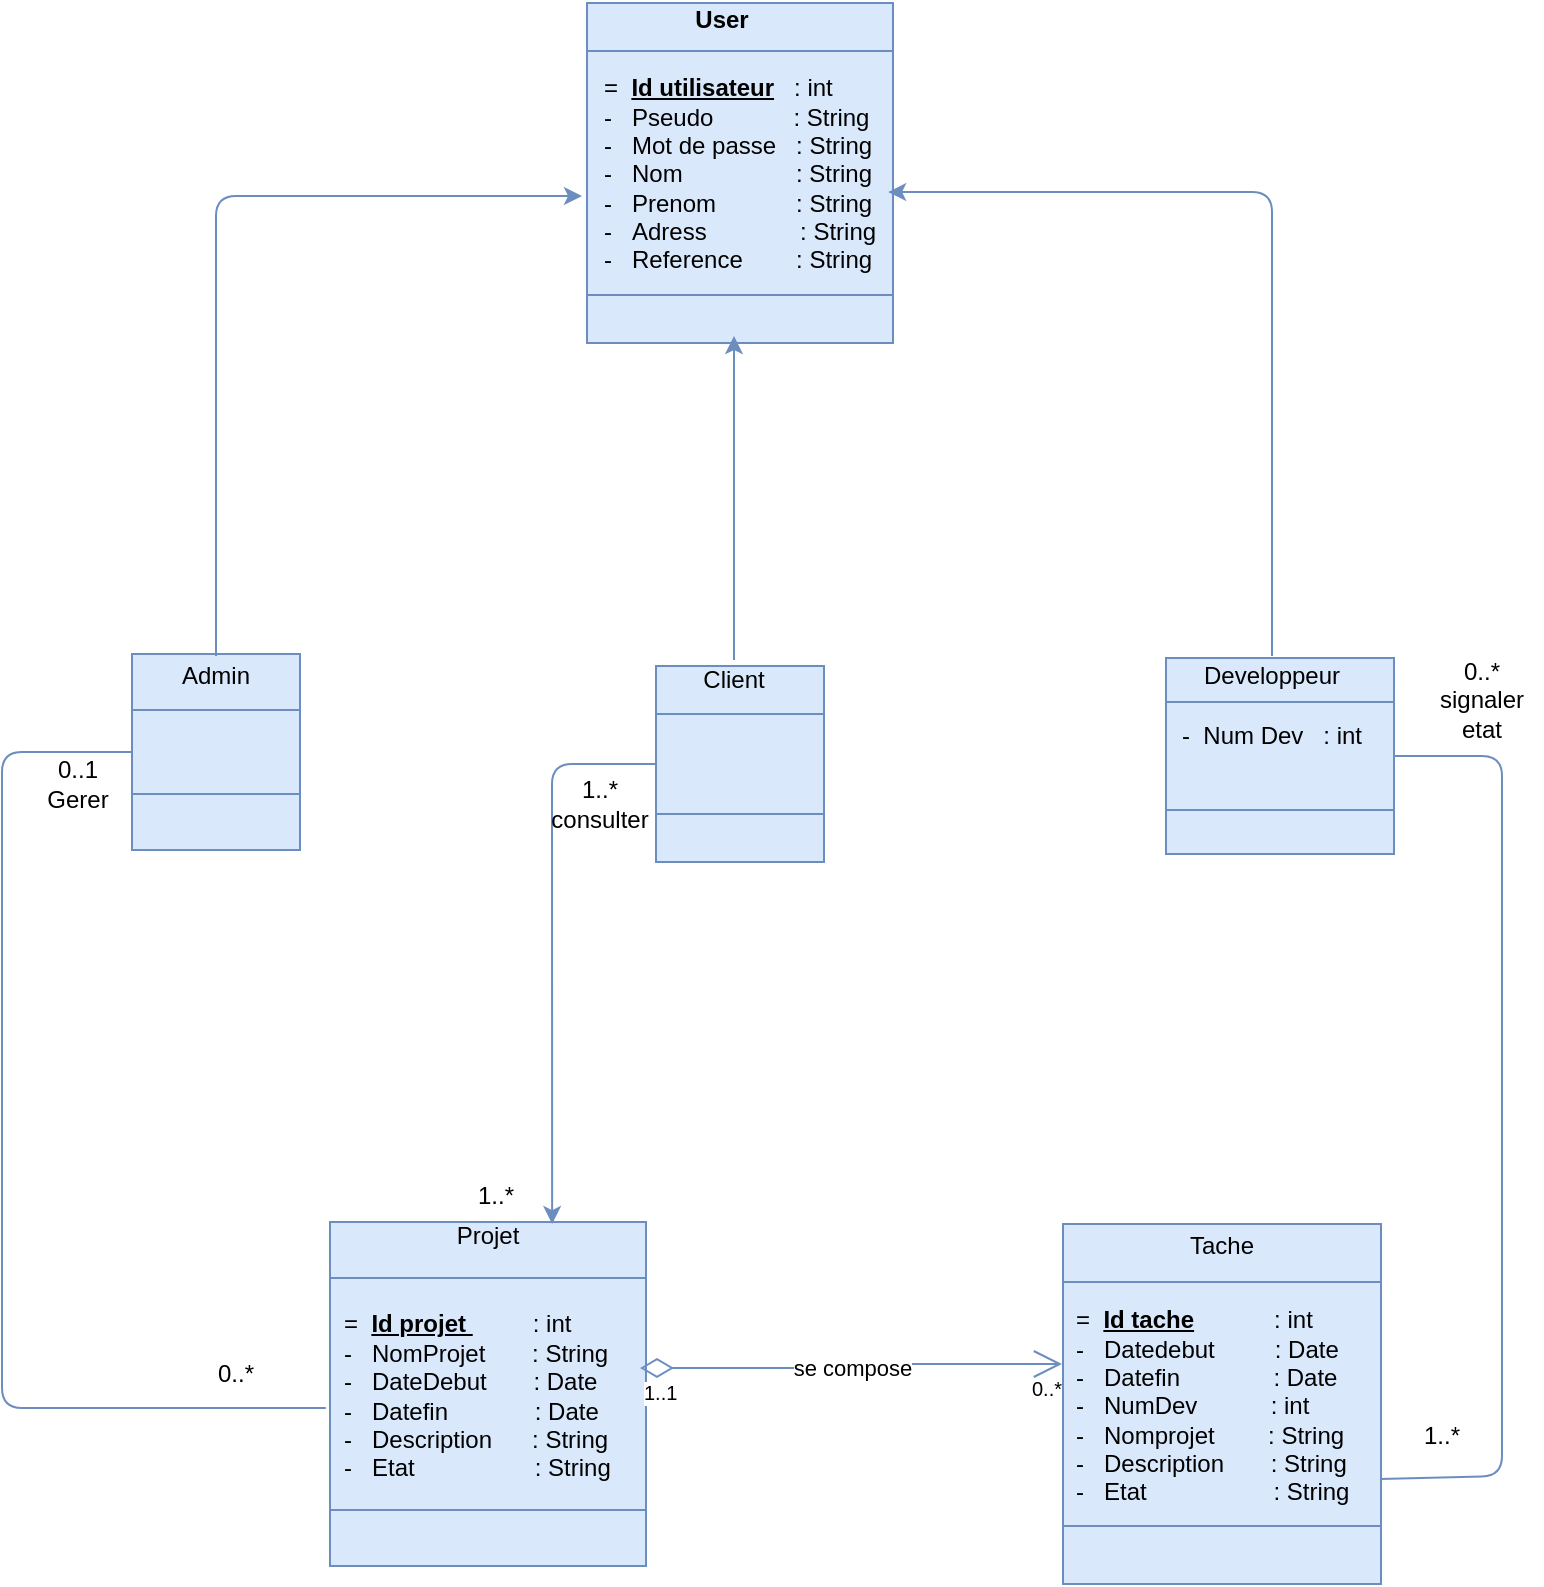 <mxfile version="12.2.4" pages="1"><diagram id="xYduyWsHMDdIEKQuHjoa" name="Page-1"><mxGraphModel dx="944" dy="453" grid="1" gridSize="10" guides="1" tooltips="1" connect="1" arrows="1" fold="1" page="1" pageScale="1" pageWidth="827" pageHeight="1169" math="0" shadow="0"><root><mxCell id="0"/><mxCell id="1" parent="0"/><mxCell id="2" value="" style="shape=process;whiteSpace=wrap;html=1;backgroundOutline=1;rotation=90;size=0.141;fillColor=#dae8fc;strokeColor=#6c8ebf;" parent="1" vertex="1"><mxGeometry x="324" y="132" width="170" height="153" as="geometry"/></mxCell><mxCell id="3" value="" style="shape=process;whiteSpace=wrap;html=1;backgroundOutline=1;rotation=90;size=0.286;fillColor=#dae8fc;strokeColor=#6c8ebf;" parent="1" vertex="1"><mxGeometry x="98" y="456" width="98" height="84" as="geometry"/></mxCell><mxCell id="4" value="" style="shape=process;whiteSpace=wrap;html=1;backgroundOutline=1;rotation=90;size=0.245;fillColor=#dae8fc;strokeColor=#6c8ebf;" parent="1" vertex="1"><mxGeometry x="360" y="462" width="98" height="84" as="geometry"/></mxCell><mxCell id="5" value="" style="shape=process;whiteSpace=wrap;html=1;backgroundOutline=1;rotation=90;size=0.224;fillColor=#dae8fc;strokeColor=#6c8ebf;" parent="1" vertex="1"><mxGeometry x="630" y="443" width="98" height="114" as="geometry"/></mxCell><mxCell id="6" value="" style="shape=process;whiteSpace=wrap;html=1;backgroundOutline=1;rotation=90;size=0.165;fillColor=#dae8fc;strokeColor=#6c8ebf;" parent="1" vertex="1"><mxGeometry x="197" y="740" width="172" height="158" as="geometry"/></mxCell><mxCell id="7" value="" style="shape=process;whiteSpace=wrap;html=1;backgroundOutline=1;rotation=90;size=0.163;fillColor=#dae8fc;strokeColor=#6c8ebf;" parent="1" vertex="1"><mxGeometry x="560" y="744.5" width="180" height="159" as="geometry"/></mxCell><mxCell id="8" value="&lt;b&gt;User&lt;/b&gt;" style="text;html=1;strokeColor=none;fillColor=none;align=center;verticalAlign=middle;whiteSpace=wrap;rounded=0;" parent="1" vertex="1"><mxGeometry x="380" y="122" width="40" height="20" as="geometry"/></mxCell><mxCell id="9" value="Admin" style="text;html=1;strokeColor=none;fillColor=none;align=center;verticalAlign=middle;whiteSpace=wrap;rounded=0;" parent="1" vertex="1"><mxGeometry x="127" y="450" width="40" height="20" as="geometry"/></mxCell><mxCell id="10" value="Client" style="text;html=1;strokeColor=none;fillColor=none;align=center;verticalAlign=middle;whiteSpace=wrap;rounded=0;" parent="1" vertex="1"><mxGeometry x="386" y="452" width="40" height="20" as="geometry"/></mxCell><mxCell id="11" value="Developpeur" style="text;html=1;strokeColor=none;fillColor=none;align=center;verticalAlign=middle;whiteSpace=wrap;rounded=0;" parent="1" vertex="1"><mxGeometry x="655" y="450" width="40" height="20" as="geometry"/></mxCell><mxCell id="12" value="Projet" style="text;html=1;strokeColor=none;fillColor=none;align=center;verticalAlign=middle;whiteSpace=wrap;rounded=0;" parent="1" vertex="1"><mxGeometry x="263" y="730" width="40" height="20" as="geometry"/></mxCell><mxCell id="13" value="Tache" style="text;html=1;strokeColor=none;fillColor=none;align=center;verticalAlign=middle;whiteSpace=wrap;rounded=0;" parent="1" vertex="1"><mxGeometry x="630" y="734.5" width="40" height="20" as="geometry"/></mxCell><mxCell id="14" value="=&amp;nbsp; &lt;u&gt;&lt;b&gt;Id utilisateur&lt;/b&gt;&lt;/u&gt;&amp;nbsp; &amp;nbsp;: int&lt;br&gt;-&amp;nbsp; &amp;nbsp;Pseudo&amp;nbsp; &amp;nbsp; &amp;nbsp; &amp;nbsp; &amp;nbsp; &amp;nbsp; : String&lt;br&gt;-&amp;nbsp; &amp;nbsp;Mot de passe&amp;nbsp; &amp;nbsp;: String&lt;br&gt;-&amp;nbsp; &amp;nbsp;Nom&amp;nbsp; &amp;nbsp; &amp;nbsp; &amp;nbsp; &amp;nbsp; &amp;nbsp; &amp;nbsp; &amp;nbsp; &amp;nbsp;: String&lt;br&gt;-&amp;nbsp; &amp;nbsp;Prenom&amp;nbsp; &amp;nbsp; &amp;nbsp; &amp;nbsp; &amp;nbsp; &amp;nbsp; : String&lt;br&gt;-&amp;nbsp; &amp;nbsp;Adress&amp;nbsp; &amp;nbsp; &amp;nbsp; &amp;nbsp; &amp;nbsp; &amp;nbsp; &amp;nbsp; : String&lt;br&gt;-&amp;nbsp; &amp;nbsp;Reference&amp;nbsp; &amp;nbsp; &amp;nbsp; &amp;nbsp; : String" style="text;html=1;strokeColor=none;fillColor=none;align=left;verticalAlign=middle;whiteSpace=wrap;rounded=0;" parent="1" vertex="1"><mxGeometry x="339" y="154" width="140" height="110" as="geometry"/></mxCell><mxCell id="17" value="-&amp;nbsp; Num Dev&amp;nbsp; &amp;nbsp;: int" style="text;html=1;strokeColor=none;fillColor=none;align=center;verticalAlign=middle;whiteSpace=wrap;rounded=0;" parent="1" vertex="1"><mxGeometry x="625" y="480" width="100" height="20" as="geometry"/></mxCell><mxCell id="18" value="&lt;span&gt;=&amp;nbsp;&amp;nbsp;&lt;/span&gt;&lt;u&gt;&lt;b&gt;Id projet&amp;nbsp;&lt;/b&gt;&lt;/u&gt;&lt;span&gt;&amp;nbsp; &amp;nbsp; &amp;nbsp; &amp;nbsp; &amp;nbsp;: int&lt;/span&gt;&lt;br&gt;&lt;span&gt;-&amp;nbsp; &amp;nbsp;NomProjet&amp;nbsp; &amp;nbsp; &amp;nbsp; &amp;nbsp;: String&lt;/span&gt;&lt;br&gt;&lt;span&gt;-&amp;nbsp; &amp;nbsp;DateDebut&amp;nbsp; &amp;nbsp; &amp;nbsp; &amp;nbsp;: Date&lt;/span&gt;&lt;br&gt;&lt;span&gt;-&amp;nbsp; &amp;nbsp;Datefin&amp;nbsp; &amp;nbsp; &amp;nbsp; &amp;nbsp; &amp;nbsp; &amp;nbsp; &amp;nbsp;: Date&lt;/span&gt;&lt;br&gt;&lt;span&gt;-&amp;nbsp; &amp;nbsp;Description&amp;nbsp; &amp;nbsp; &amp;nbsp; : String&lt;/span&gt;&lt;br&gt;&lt;span&gt;-&amp;nbsp; &amp;nbsp;Etat&amp;nbsp; &amp;nbsp; &amp;nbsp; &amp;nbsp; &amp;nbsp; &amp;nbsp; &amp;nbsp; &amp;nbsp; &amp;nbsp; : String&lt;/span&gt;" style="text;html=1;strokeColor=none;fillColor=none;align=left;verticalAlign=middle;whiteSpace=wrap;rounded=0;" parent="1" vertex="1"><mxGeometry x="209" y="760" width="150" height="120" as="geometry"/></mxCell><mxCell id="19" value="&lt;span&gt;=&amp;nbsp;&amp;nbsp;&lt;/span&gt;&lt;u&gt;&lt;b&gt;Id tache&lt;/b&gt;&lt;/u&gt;&lt;span&gt;&amp;nbsp; &amp;nbsp; &amp;nbsp; &amp;nbsp; &amp;nbsp; &amp;nbsp; : int&lt;/span&gt;&lt;br&gt;&lt;span&gt;-&amp;nbsp; &amp;nbsp;Datedebut&amp;nbsp; &amp;nbsp; &amp;nbsp; &amp;nbsp; &amp;nbsp;: Date&amp;nbsp;&lt;br&gt;&lt;/span&gt;&lt;span&gt;-&amp;nbsp; &amp;nbsp;Datefin&amp;nbsp; &amp;nbsp; &amp;nbsp; &amp;nbsp; &amp;nbsp; &amp;nbsp; &amp;nbsp; : Date&amp;nbsp;&amp;nbsp;&lt;/span&gt;&lt;br&gt;&lt;span&gt;-&amp;nbsp; &amp;nbsp;NumDev&amp;nbsp; &amp;nbsp; &amp;nbsp; &amp;nbsp; &amp;nbsp; &amp;nbsp;: int&lt;/span&gt;&lt;br&gt;&lt;span&gt;-&amp;nbsp; &amp;nbsp;Nomprojet&amp;nbsp; &amp;nbsp; &amp;nbsp; &amp;nbsp; : String&lt;/span&gt;&lt;br&gt;&lt;span&gt;-&amp;nbsp; &amp;nbsp;Description&amp;nbsp; &amp;nbsp; &amp;nbsp; &amp;nbsp;: String&lt;/span&gt;&lt;br&gt;&lt;span&gt;-&amp;nbsp; &amp;nbsp;Etat&amp;nbsp; &amp;nbsp; &amp;nbsp; &amp;nbsp; &amp;nbsp; &amp;nbsp; &amp;nbsp; &amp;nbsp; &amp;nbsp; &amp;nbsp;: String&lt;/span&gt;" style="text;html=1;strokeColor=none;fillColor=none;align=left;verticalAlign=middle;whiteSpace=wrap;rounded=0;" parent="1" vertex="1"><mxGeometry x="575" y="764.5" width="150" height="120" as="geometry"/></mxCell><mxCell id="20" value="" style="endArrow=classic;html=1;exitX=0.5;exitY=0;exitDx=0;exitDy=0;fillColor=#dae8fc;strokeColor=#6c8ebf;" parent="1" source="10" edge="1"><mxGeometry width="50" height="50" relative="1" as="geometry"><mxPoint x="390" y="410" as="sourcePoint"/><mxPoint x="406" y="290" as="targetPoint"/></mxGeometry></mxCell><mxCell id="21" value="" style="endArrow=classic;html=1;exitX=0.5;exitY=0;exitDx=0;exitDy=0;fillColor=#dae8fc;strokeColor=#6c8ebf;" parent="1" source="9" edge="1"><mxGeometry width="50" height="50" relative="1" as="geometry"><mxPoint x="120" y="400" as="sourcePoint"/><mxPoint x="330" y="220" as="targetPoint"/><Array as="points"><mxPoint x="147" y="220"/></Array></mxGeometry></mxCell><mxCell id="22" value="" style="endArrow=classic;html=1;entryX=1.029;entryY=0.582;entryDx=0;entryDy=0;entryPerimeter=0;exitX=0.5;exitY=0;exitDx=0;exitDy=0;fillColor=#dae8fc;strokeColor=#6c8ebf;" parent="1" source="11" target="14" edge="1"><mxGeometry width="50" height="50" relative="1" as="geometry"><mxPoint x="650" y="420" as="sourcePoint"/><mxPoint x="700" y="370" as="targetPoint"/><Array as="points"><mxPoint x="675" y="218"/></Array></mxGeometry></mxCell><mxCell id="23" value="" style="endArrow=classic;html=1;entryX=0.006;entryY=0.297;entryDx=0;entryDy=0;entryPerimeter=0;exitX=0.5;exitY=1;exitDx=0;exitDy=0;fillColor=#dae8fc;strokeColor=#6c8ebf;" parent="1" source="4" target="6" edge="1"><mxGeometry width="50" height="50" relative="1" as="geometry"><mxPoint x="370" y="650" as="sourcePoint"/><mxPoint x="420" y="600" as="targetPoint"/><Array as="points"><mxPoint x="315" y="504"/></Array></mxGeometry></mxCell><mxCell id="24" value="1..*&lt;br&gt;consulter" style="text;html=1;strokeColor=none;fillColor=none;align=center;verticalAlign=middle;whiteSpace=wrap;rounded=0;" parent="1" vertex="1"><mxGeometry x="319" y="514" width="40" height="20" as="geometry"/></mxCell><mxCell id="25" value="1..*" style="text;html=1;strokeColor=none;fillColor=none;align=center;verticalAlign=middle;whiteSpace=wrap;rounded=0;" parent="1" vertex="1"><mxGeometry x="267" y="710" width="40" height="20" as="geometry"/></mxCell><mxCell id="26" value="" style="endArrow=none;html=1;entryX=0.5;entryY=0;entryDx=0;entryDy=0;exitX=1.027;exitY=0.808;exitDx=0;exitDy=0;exitPerimeter=0;fillColor=#dae8fc;strokeColor=#6c8ebf;" parent="1" source="19" target="5" edge="1"><mxGeometry width="50" height="50" relative="1" as="geometry"><mxPoint x="700" y="700" as="sourcePoint"/><mxPoint x="750" y="650" as="targetPoint"/><Array as="points"><mxPoint x="790" y="860"/><mxPoint x="790" y="500"/></Array></mxGeometry></mxCell><mxCell id="27" value="0..*&lt;br&gt;signaler etat" style="text;html=1;strokeColor=none;fillColor=none;align=center;verticalAlign=middle;whiteSpace=wrap;rounded=0;" parent="1" vertex="1"><mxGeometry x="750" y="462" width="60" height="20" as="geometry"/></mxCell><mxCell id="28" value="1..*" style="text;html=1;strokeColor=none;fillColor=none;align=center;verticalAlign=middle;whiteSpace=wrap;rounded=0;" parent="1" vertex="1"><mxGeometry x="740" y="830" width="40" height="20" as="geometry"/></mxCell><mxCell id="29" value="" style="endArrow=none;html=1;entryX=0.541;entryY=1.013;entryDx=0;entryDy=0;entryPerimeter=0;exitX=0.5;exitY=1;exitDx=0;exitDy=0;fillColor=#dae8fc;strokeColor=#6c8ebf;" parent="1" source="3" target="6" edge="1"><mxGeometry width="50" height="50" relative="1" as="geometry"><mxPoint x="30" y="810" as="sourcePoint"/><mxPoint x="80" y="760" as="targetPoint"/><Array as="points"><mxPoint x="40" y="498"/><mxPoint x="40" y="826"/></Array></mxGeometry></mxCell><mxCell id="30" value="0..1&lt;br&gt;Gerer" style="text;html=1;strokeColor=none;fillColor=none;align=center;verticalAlign=middle;whiteSpace=wrap;rounded=0;" parent="1" vertex="1"><mxGeometry x="58" y="504" width="40" height="20" as="geometry"/></mxCell><mxCell id="31" value="0..*" style="text;html=1;strokeColor=none;fillColor=none;align=center;verticalAlign=middle;whiteSpace=wrap;rounded=0;" parent="1" vertex="1"><mxGeometry x="137" y="799" width="40" height="20" as="geometry"/></mxCell><mxCell id="37" value="se compose" style="endArrow=open;html=1;endSize=12;startArrow=diamondThin;startSize=14;startFill=0;edgeStyle=orthogonalEdgeStyle;exitX=1;exitY=0.5;exitDx=0;exitDy=0;entryX=-0.033;entryY=0.446;entryDx=0;entryDy=0;entryPerimeter=0;fillColor=#dae8fc;strokeColor=#6c8ebf;" parent="1" edge="1"><mxGeometry relative="1" as="geometry"><mxPoint x="359" y="806" as="sourcePoint"/><mxPoint x="570" y="804" as="targetPoint"/><Array as="points"><mxPoint x="465" y="806"/><mxPoint x="465" y="804"/></Array></mxGeometry></mxCell><mxCell id="38" value="1..1" style="resizable=0;html=1;align=left;verticalAlign=top;labelBackgroundColor=#ffffff;fontSize=10;" parent="37" connectable="0" vertex="1"><mxGeometry x="-1" relative="1" as="geometry"/></mxCell><mxCell id="39" value="0..*" style="resizable=0;html=1;align=right;verticalAlign=top;labelBackgroundColor=#ffffff;fontSize=10;" parent="37" connectable="0" vertex="1"><mxGeometry x="1" relative="1" as="geometry"/></mxCell></root></mxGraphModel></diagram></mxfile>